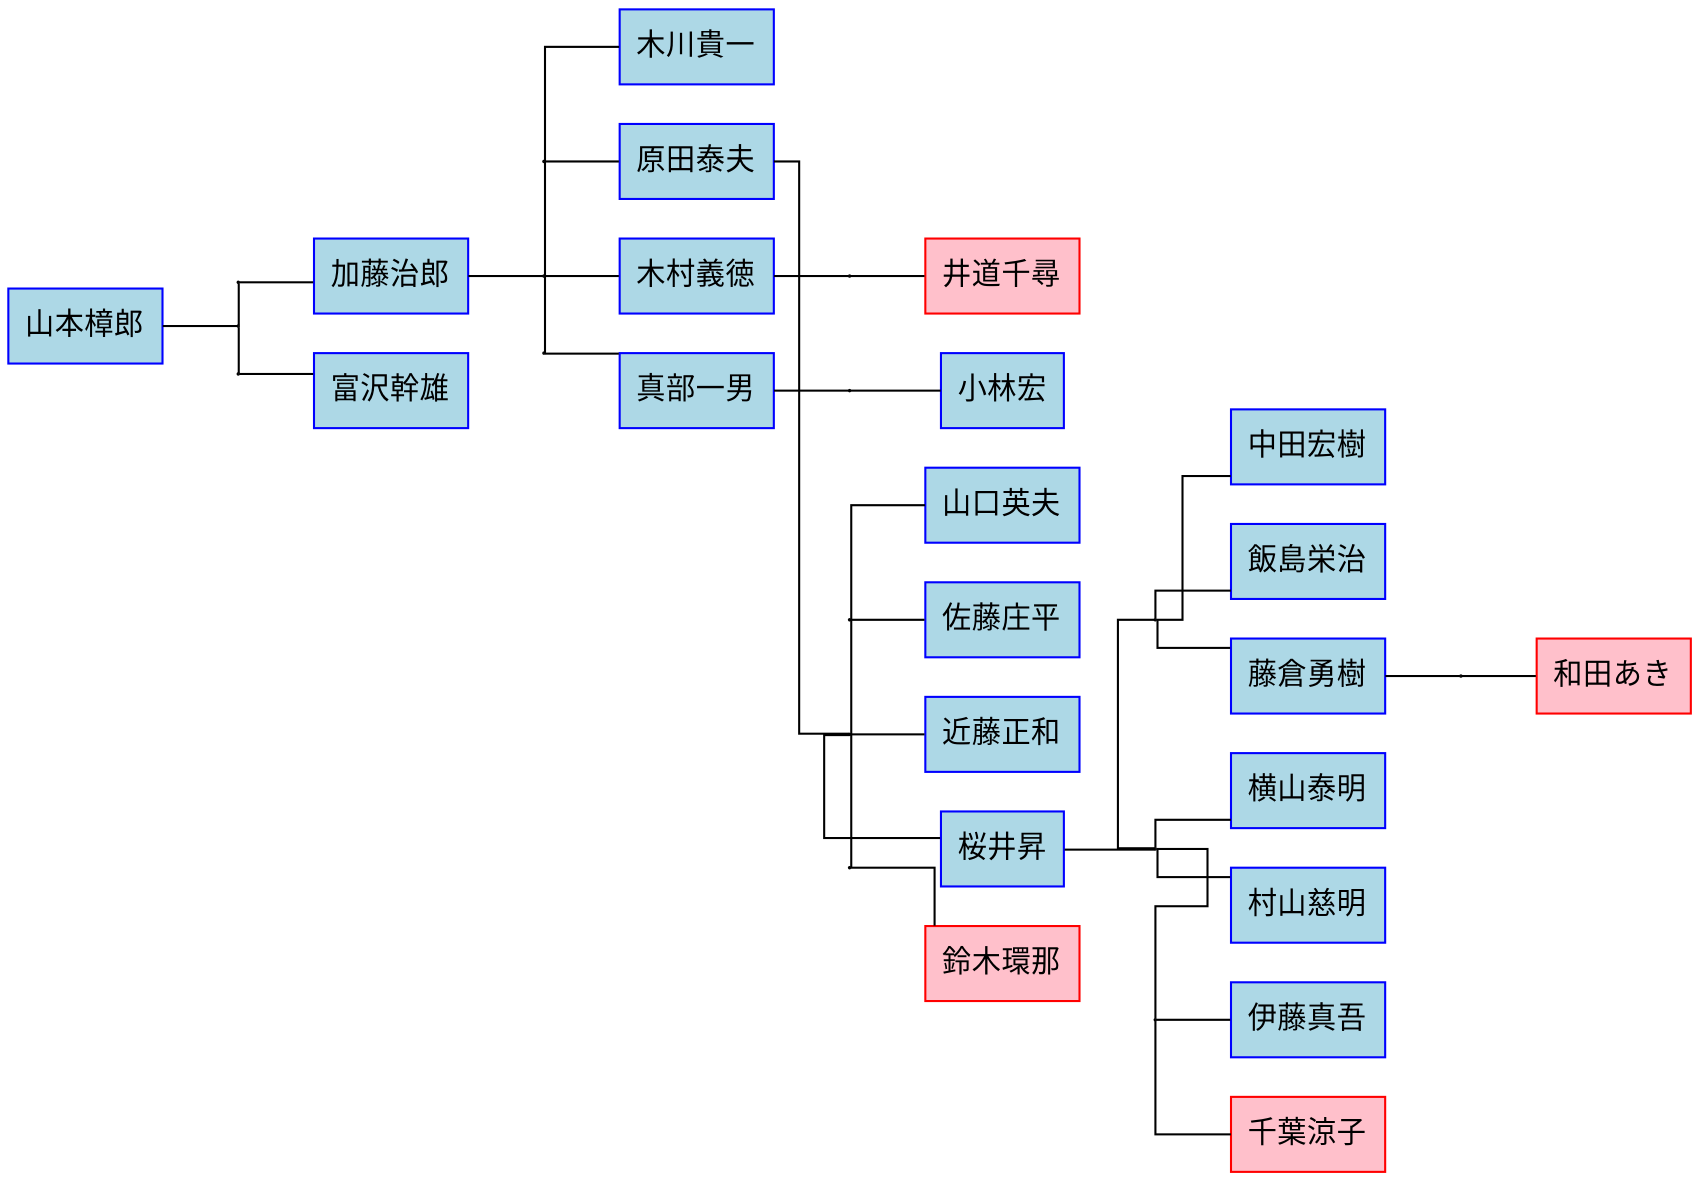 graph "ShogiPlayers6" {
graph [charset="UTF-8", rankdir="LR", splines="ortho"]
node [fontname="Sans", shape="record"]



// Attributes




// Persons
pro_14 [color="blue", fillcolor="lightblue", label=" 加藤治郎", style="filled"]
pro_34 [color="blue", fillcolor="lightblue", label=" 富沢幹雄", style="filled"]
pro_35 [color="blue", fillcolor="lightblue", label=" 原田泰夫", style="filled"]
pro_49 [color="blue", fillcolor="lightblue", label=" 木川貴一", style="filled"]
pro_63 [color="blue", fillcolor="lightblue", label=" 佐藤庄平", style="filled"]
pro_82 [color="blue", fillcolor="lightblue", label=" 木村義徳", style="filled"]
pro_89 [color="blue", fillcolor="lightblue", label=" 山口英夫", style="filled"]
pro_90 [color="blue", fillcolor="lightblue", label=" 桜井昇", style="filled"]
pro_111 [color="blue", fillcolor="lightblue", label=" 真部一男", style="filled"]
pro_167 [color="blue", fillcolor="lightblue", label=" 小林宏", style="filled"]
pro_173 [color="blue", fillcolor="lightblue", label=" 中田宏樹", style="filled"]
pro_220 [color="blue", fillcolor="lightblue", label=" 近藤正和", style="filled"]
pro_236 [color="blue", fillcolor="lightblue", label=" 飯島栄治", style="filled"]
pro_245 [color="blue", fillcolor="lightblue", label=" 藤倉勇樹", style="filled"]
pro_246 [color="blue", fillcolor="lightblue", label=" 横山泰明", style="filled"]
pro_249 [color="blue", fillcolor="lightblue", label=" 村山慈明", style="filled"]
pro_266 [color="blue", fillcolor="lightblue", label=" 伊藤真吾", style="filled"]
lady_17 [color="red", fillcolor="pink", label=" 千葉涼子", style="filled"]
lady_29 [color="red", fillcolor="pink", label=" 鈴木環那", style="filled"]
lady_34 [color="red", fillcolor="pink", label=" 井道千尋", style="filled"]
lady_50 [color="red", fillcolor="pink", label=" 和田あき", style="filled"]
extra_6 [color="blue", fillcolor="lightblue", label=" 山本樟郎", style="filled"]

// Generations


// Families
f0_c0 [height="0.01", shape="point", width="0.01"]
f0_c1 [height="0.01", shape="point", width="0.01"]
f0_c2 [height="0.01", shape="point", width="0.01"]
{rank=same; f0_c0 -- f0_c1 -- f0_c2}
pro_14 -- f0_c1
f0_c0 -- pro_35
f0_c0 -- pro_49
f0_c1 -- pro_82
f0_c2 -- pro_111
f1_c0 [height="0.01", shape="point", width="0.01"]
f1_c1 [height="0.01", shape="point", width="0.01"]
f1_c2 [height="0.01", shape="point", width="0.01"]
{rank=same; f1_c0 -- f1_c1 -- f1_c2}
pro_35 -- f1_c1
f1_c0 -- pro_63
f1_c0 -- pro_89
f1_c1 -- pro_90
f1_c1 -- pro_220
f1_c2 -- lady_29
f2_c [height="0.01", shape="point", width="0.01"]
pro_82 -- f2_c
f2_c -- lady_34
f3_c0 [height="0.01", shape="point", width="0.01"]
f3_c1 [height="0.01", shape="point", width="0.01"]
f3_c2 [height="0.01", shape="point", width="0.01"]
{rank=same; f3_c0 -- f3_c1 -- f3_c2}
pro_90 -- f3_c1
f3_c0 -- pro_173
f3_c0 -- pro_236
f3_c0 -- pro_245
f3_c1 -- pro_246
f3_c1 -- pro_249
f3_c2 -- pro_266
f3_c2 -- lady_17
f4_c [height="0.01", shape="point", width="0.01"]
pro_111 -- f4_c
f4_c -- pro_167
f5_c [height="0.01", shape="point", width="0.01"]
pro_245 -- f5_c
f5_c -- lady_50
f6_c0 [height="0.01", shape="point", width="0.01"]
f6_c1 [height="0.01", shape="point", width="0.01"]
f6_c2 [height="0.01", shape="point", width="0.01"]
{rank=same; f6_c0 -- f6_c1 -- f6_c2}
extra_6 -- f6_c1
f6_c0 -- pro_14
f6_c2 -- pro_34

}
